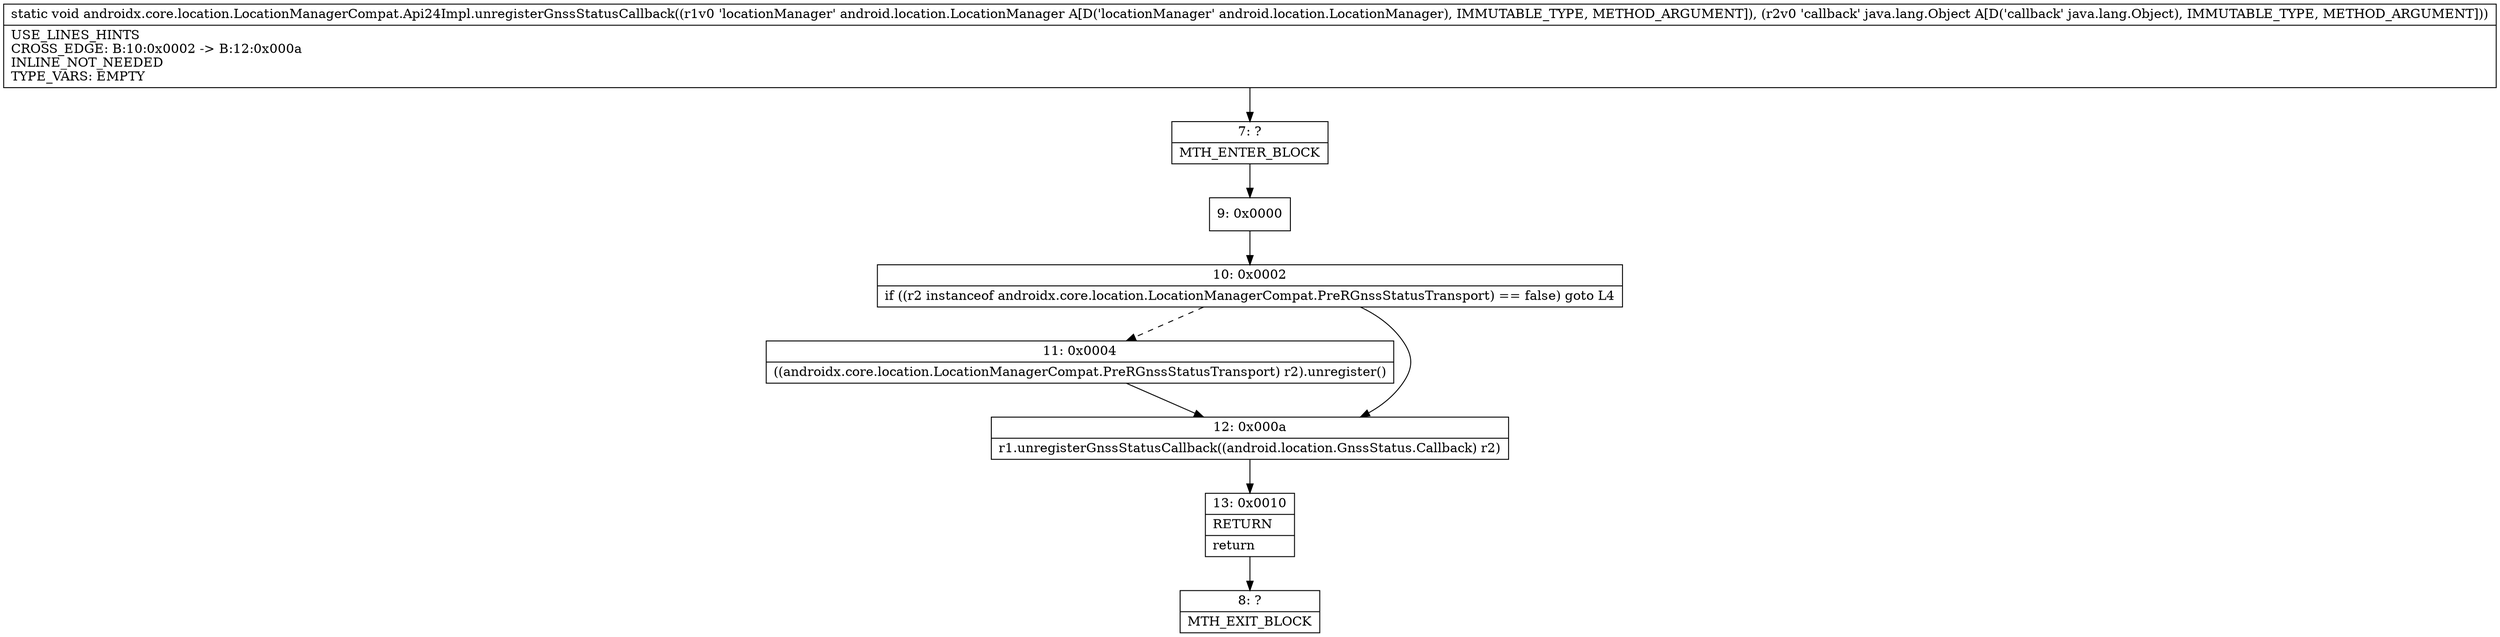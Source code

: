 digraph "CFG forandroidx.core.location.LocationManagerCompat.Api24Impl.unregisterGnssStatusCallback(Landroid\/location\/LocationManager;Ljava\/lang\/Object;)V" {
Node_7 [shape=record,label="{7\:\ ?|MTH_ENTER_BLOCK\l}"];
Node_9 [shape=record,label="{9\:\ 0x0000}"];
Node_10 [shape=record,label="{10\:\ 0x0002|if ((r2 instanceof androidx.core.location.LocationManagerCompat.PreRGnssStatusTransport) == false) goto L4\l}"];
Node_11 [shape=record,label="{11\:\ 0x0004|((androidx.core.location.LocationManagerCompat.PreRGnssStatusTransport) r2).unregister()\l}"];
Node_12 [shape=record,label="{12\:\ 0x000a|r1.unregisterGnssStatusCallback((android.location.GnssStatus.Callback) r2)\l}"];
Node_13 [shape=record,label="{13\:\ 0x0010|RETURN\l|return\l}"];
Node_8 [shape=record,label="{8\:\ ?|MTH_EXIT_BLOCK\l}"];
MethodNode[shape=record,label="{static void androidx.core.location.LocationManagerCompat.Api24Impl.unregisterGnssStatusCallback((r1v0 'locationManager' android.location.LocationManager A[D('locationManager' android.location.LocationManager), IMMUTABLE_TYPE, METHOD_ARGUMENT]), (r2v0 'callback' java.lang.Object A[D('callback' java.lang.Object), IMMUTABLE_TYPE, METHOD_ARGUMENT]))  | USE_LINES_HINTS\lCROSS_EDGE: B:10:0x0002 \-\> B:12:0x000a\lINLINE_NOT_NEEDED\lTYPE_VARS: EMPTY\l}"];
MethodNode -> Node_7;Node_7 -> Node_9;
Node_9 -> Node_10;
Node_10 -> Node_11[style=dashed];
Node_10 -> Node_12;
Node_11 -> Node_12;
Node_12 -> Node_13;
Node_13 -> Node_8;
}

